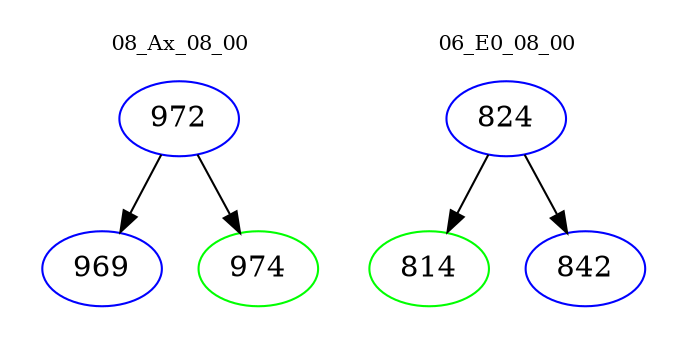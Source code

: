 digraph{
subgraph cluster_0 {
color = white
label = "08_Ax_08_00";
fontsize=10;
T0_972 [label="972", color="blue"]
T0_972 -> T0_969 [color="black"]
T0_969 [label="969", color="blue"]
T0_972 -> T0_974 [color="black"]
T0_974 [label="974", color="green"]
}
subgraph cluster_1 {
color = white
label = "06_E0_08_00";
fontsize=10;
T1_824 [label="824", color="blue"]
T1_824 -> T1_814 [color="black"]
T1_814 [label="814", color="green"]
T1_824 -> T1_842 [color="black"]
T1_842 [label="842", color="blue"]
}
}
